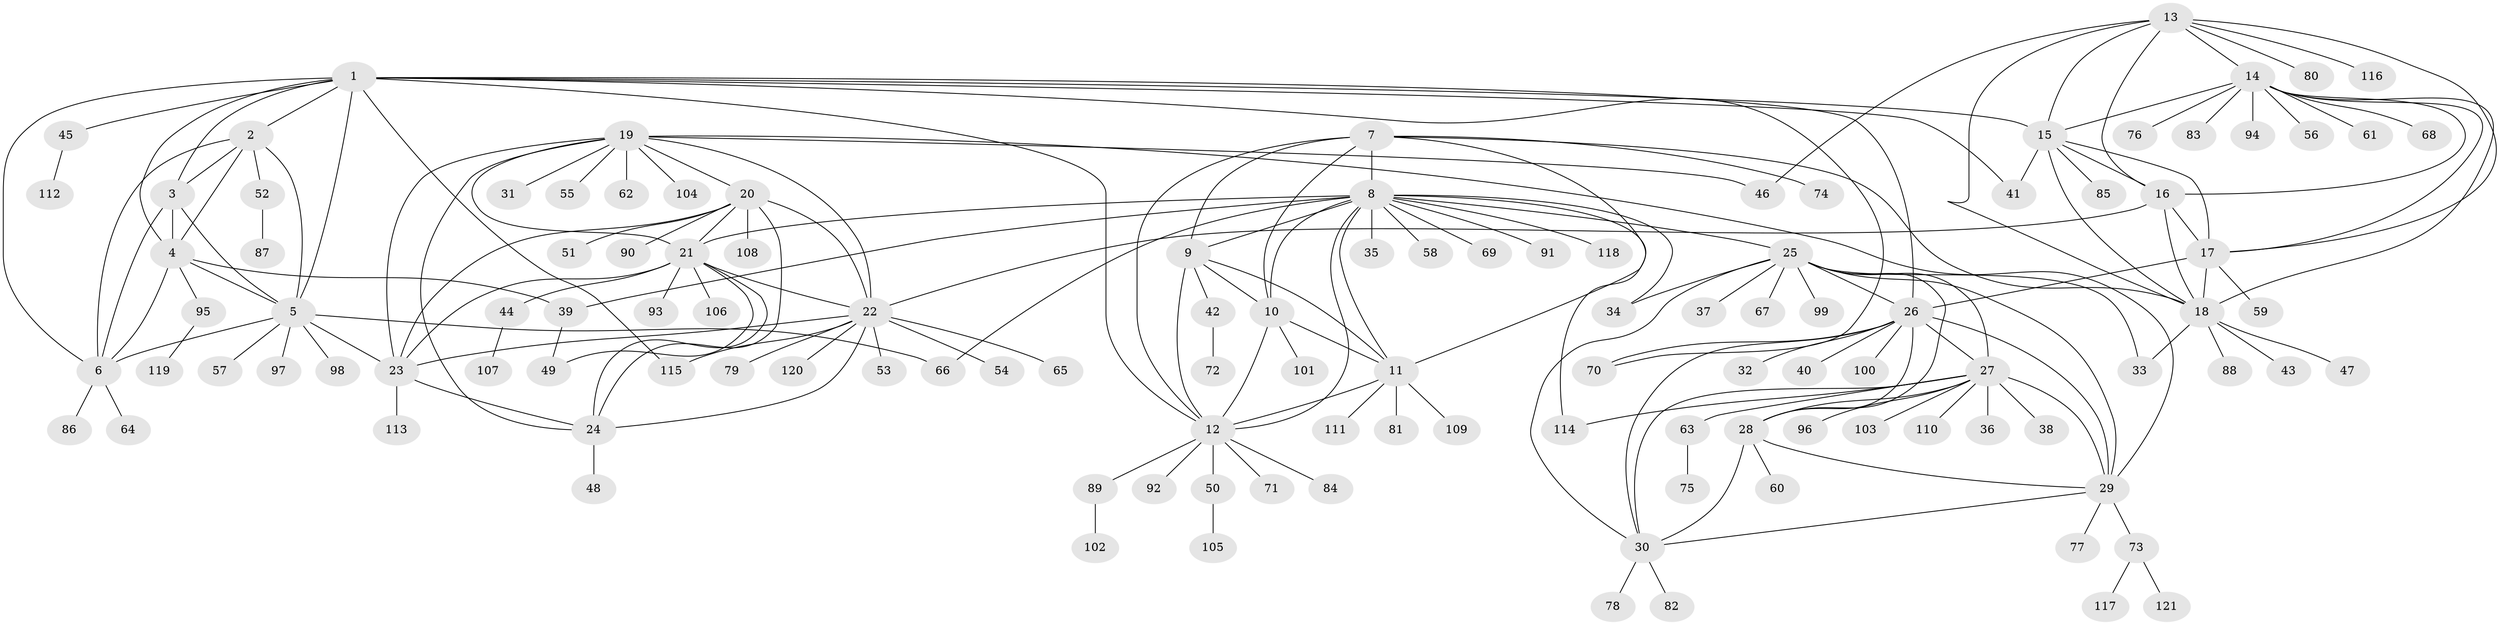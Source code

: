 // Generated by graph-tools (version 1.1) at 2025/11/02/27/25 16:11:31]
// undirected, 121 vertices, 186 edges
graph export_dot {
graph [start="1"]
  node [color=gray90,style=filled];
  1;
  2;
  3;
  4;
  5;
  6;
  7;
  8;
  9;
  10;
  11;
  12;
  13;
  14;
  15;
  16;
  17;
  18;
  19;
  20;
  21;
  22;
  23;
  24;
  25;
  26;
  27;
  28;
  29;
  30;
  31;
  32;
  33;
  34;
  35;
  36;
  37;
  38;
  39;
  40;
  41;
  42;
  43;
  44;
  45;
  46;
  47;
  48;
  49;
  50;
  51;
  52;
  53;
  54;
  55;
  56;
  57;
  58;
  59;
  60;
  61;
  62;
  63;
  64;
  65;
  66;
  67;
  68;
  69;
  70;
  71;
  72;
  73;
  74;
  75;
  76;
  77;
  78;
  79;
  80;
  81;
  82;
  83;
  84;
  85;
  86;
  87;
  88;
  89;
  90;
  91;
  92;
  93;
  94;
  95;
  96;
  97;
  98;
  99;
  100;
  101;
  102;
  103;
  104;
  105;
  106;
  107;
  108;
  109;
  110;
  111;
  112;
  113;
  114;
  115;
  116;
  117;
  118;
  119;
  120;
  121;
  1 -- 2;
  1 -- 3;
  1 -- 4;
  1 -- 5;
  1 -- 6;
  1 -- 12;
  1 -- 15;
  1 -- 26;
  1 -- 41;
  1 -- 45;
  1 -- 70;
  1 -- 115;
  2 -- 3;
  2 -- 4;
  2 -- 5;
  2 -- 6;
  2 -- 52;
  3 -- 4;
  3 -- 5;
  3 -- 6;
  4 -- 5;
  4 -- 6;
  4 -- 39;
  4 -- 95;
  5 -- 6;
  5 -- 23;
  5 -- 57;
  5 -- 66;
  5 -- 97;
  5 -- 98;
  6 -- 64;
  6 -- 86;
  7 -- 8;
  7 -- 9;
  7 -- 10;
  7 -- 11;
  7 -- 12;
  7 -- 18;
  7 -- 74;
  8 -- 9;
  8 -- 10;
  8 -- 11;
  8 -- 12;
  8 -- 21;
  8 -- 25;
  8 -- 34;
  8 -- 35;
  8 -- 39;
  8 -- 58;
  8 -- 66;
  8 -- 69;
  8 -- 91;
  8 -- 114;
  8 -- 118;
  9 -- 10;
  9 -- 11;
  9 -- 12;
  9 -- 42;
  10 -- 11;
  10 -- 12;
  10 -- 101;
  11 -- 12;
  11 -- 81;
  11 -- 109;
  11 -- 111;
  12 -- 50;
  12 -- 71;
  12 -- 84;
  12 -- 89;
  12 -- 92;
  13 -- 14;
  13 -- 15;
  13 -- 16;
  13 -- 17;
  13 -- 18;
  13 -- 46;
  13 -- 80;
  13 -- 116;
  14 -- 15;
  14 -- 16;
  14 -- 17;
  14 -- 18;
  14 -- 56;
  14 -- 61;
  14 -- 68;
  14 -- 76;
  14 -- 83;
  14 -- 94;
  15 -- 16;
  15 -- 17;
  15 -- 18;
  15 -- 41;
  15 -- 85;
  16 -- 17;
  16 -- 18;
  16 -- 22;
  17 -- 18;
  17 -- 26;
  17 -- 59;
  18 -- 33;
  18 -- 43;
  18 -- 47;
  18 -- 88;
  19 -- 20;
  19 -- 21;
  19 -- 22;
  19 -- 23;
  19 -- 24;
  19 -- 29;
  19 -- 31;
  19 -- 46;
  19 -- 55;
  19 -- 62;
  19 -- 104;
  20 -- 21;
  20 -- 22;
  20 -- 23;
  20 -- 24;
  20 -- 51;
  20 -- 90;
  20 -- 108;
  21 -- 22;
  21 -- 23;
  21 -- 24;
  21 -- 44;
  21 -- 49;
  21 -- 93;
  21 -- 106;
  22 -- 23;
  22 -- 24;
  22 -- 53;
  22 -- 54;
  22 -- 65;
  22 -- 79;
  22 -- 115;
  22 -- 120;
  23 -- 24;
  23 -- 113;
  24 -- 48;
  25 -- 26;
  25 -- 27;
  25 -- 28;
  25 -- 29;
  25 -- 30;
  25 -- 33;
  25 -- 34;
  25 -- 37;
  25 -- 67;
  25 -- 99;
  26 -- 27;
  26 -- 28;
  26 -- 29;
  26 -- 30;
  26 -- 32;
  26 -- 40;
  26 -- 70;
  26 -- 100;
  27 -- 28;
  27 -- 29;
  27 -- 30;
  27 -- 36;
  27 -- 38;
  27 -- 63;
  27 -- 96;
  27 -- 103;
  27 -- 110;
  27 -- 114;
  28 -- 29;
  28 -- 30;
  28 -- 60;
  29 -- 30;
  29 -- 73;
  29 -- 77;
  30 -- 78;
  30 -- 82;
  39 -- 49;
  42 -- 72;
  44 -- 107;
  45 -- 112;
  50 -- 105;
  52 -- 87;
  63 -- 75;
  73 -- 117;
  73 -- 121;
  89 -- 102;
  95 -- 119;
}
